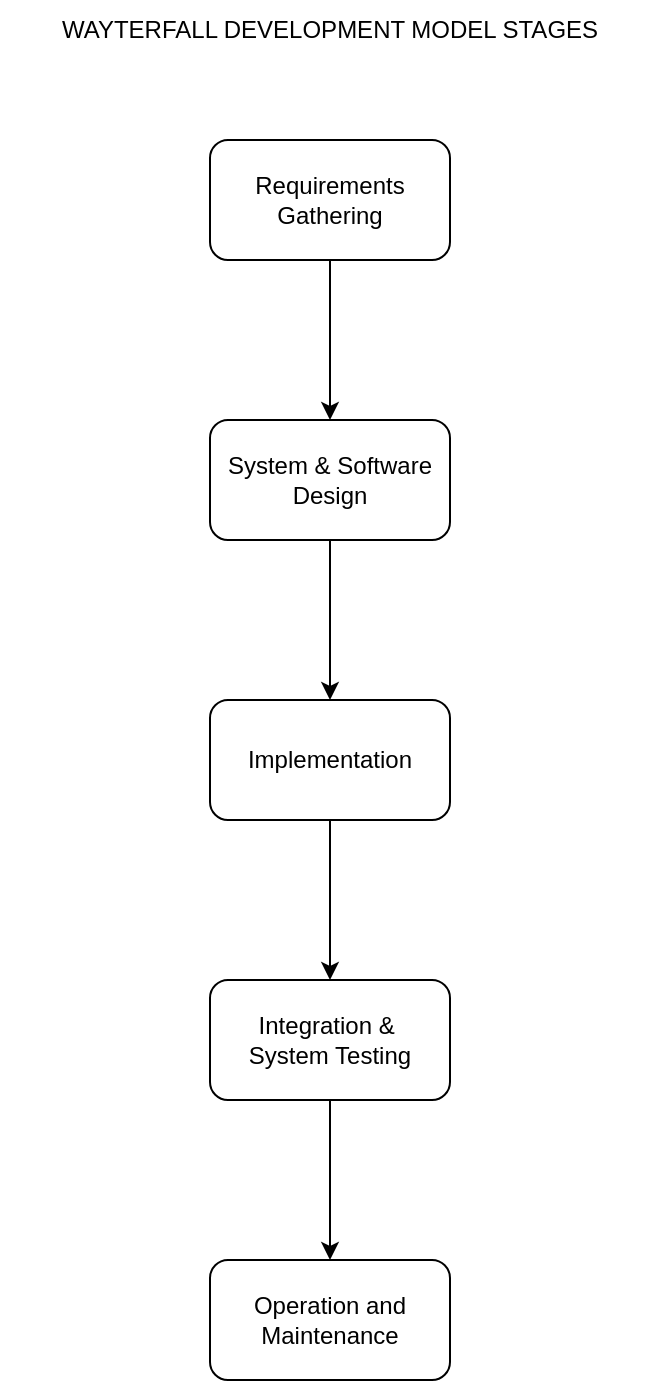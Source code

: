 <mxfile>
    <diagram id="WcxuDAKlRkDwIyZ-StuA" name="Page-1">
        <mxGraphModel dx="787" dy="549" grid="1" gridSize="10" guides="1" tooltips="1" connect="1" arrows="1" fold="1" page="1" pageScale="1" pageWidth="850" pageHeight="1100" background="#ffffff" math="0" shadow="0">
            <root>
                <mxCell id="0"/>
                <mxCell id="1" parent="0"/>
                <mxCell id="4" value="" style="edgeStyle=none;html=1;strokeColor=#000000;" edge="1" parent="1" source="2" target="3">
                    <mxGeometry relative="1" as="geometry"/>
                </mxCell>
                <mxCell id="2" value="Requirements&lt;br&gt;Gathering" style="rounded=1;whiteSpace=wrap;html=1;fillColor=#FFFFFF;fontColor=#000000;strokeColor=#000000;" vertex="1" parent="1">
                    <mxGeometry x="305" y="110" width="120" height="60" as="geometry"/>
                </mxCell>
                <mxCell id="6" value="" style="edgeStyle=none;html=1;strokeColor=#000000;" edge="1" parent="1" source="3" target="5">
                    <mxGeometry relative="1" as="geometry"/>
                </mxCell>
                <mxCell id="3" value="System &amp;amp; Software&lt;br&gt;Design" style="whiteSpace=wrap;html=1;rounded=1;fillColor=#FFFFFF;fontColor=#000000;strokeColor=#000000;" vertex="1" parent="1">
                    <mxGeometry x="305" y="250" width="120" height="60" as="geometry"/>
                </mxCell>
                <mxCell id="8" value="" style="edgeStyle=none;html=1;strokeColor=#000000;" edge="1" parent="1" source="5" target="7">
                    <mxGeometry relative="1" as="geometry"/>
                </mxCell>
                <mxCell id="5" value="Implementation" style="whiteSpace=wrap;html=1;rounded=1;fillColor=#FFFFFF;fontColor=#000000;strokeColor=#000000;" vertex="1" parent="1">
                    <mxGeometry x="305" y="390" width="120" height="60" as="geometry"/>
                </mxCell>
                <mxCell id="10" value="" style="edgeStyle=none;html=1;strokeColor=#000000;" edge="1" parent="1" source="7" target="9">
                    <mxGeometry relative="1" as="geometry"/>
                </mxCell>
                <mxCell id="7" value="Integration &amp;amp;&amp;nbsp;&lt;br&gt;System Testing" style="whiteSpace=wrap;html=1;rounded=1;fillColor=#FFFFFF;fontColor=#000000;strokeColor=#000000;" vertex="1" parent="1">
                    <mxGeometry x="305" y="530" width="120" height="60" as="geometry"/>
                </mxCell>
                <mxCell id="9" value="Operation and&lt;br&gt;Maintenance" style="whiteSpace=wrap;html=1;rounded=1;fillColor=#FFFFFF;fontColor=#000000;strokeColor=#000000;" vertex="1" parent="1">
                    <mxGeometry x="305" y="670" width="120" height="60" as="geometry"/>
                </mxCell>
                <mxCell id="11" value="WAYTERFALL DEVELOPMENT MODEL STAGES" style="text;html=1;strokeColor=none;fillColor=none;align=center;verticalAlign=middle;whiteSpace=wrap;rounded=0;fontColor=#000000;" vertex="1" parent="1">
                    <mxGeometry x="200" y="40" width="330" height="30" as="geometry"/>
                </mxCell>
            </root>
        </mxGraphModel>
    </diagram>
</mxfile>